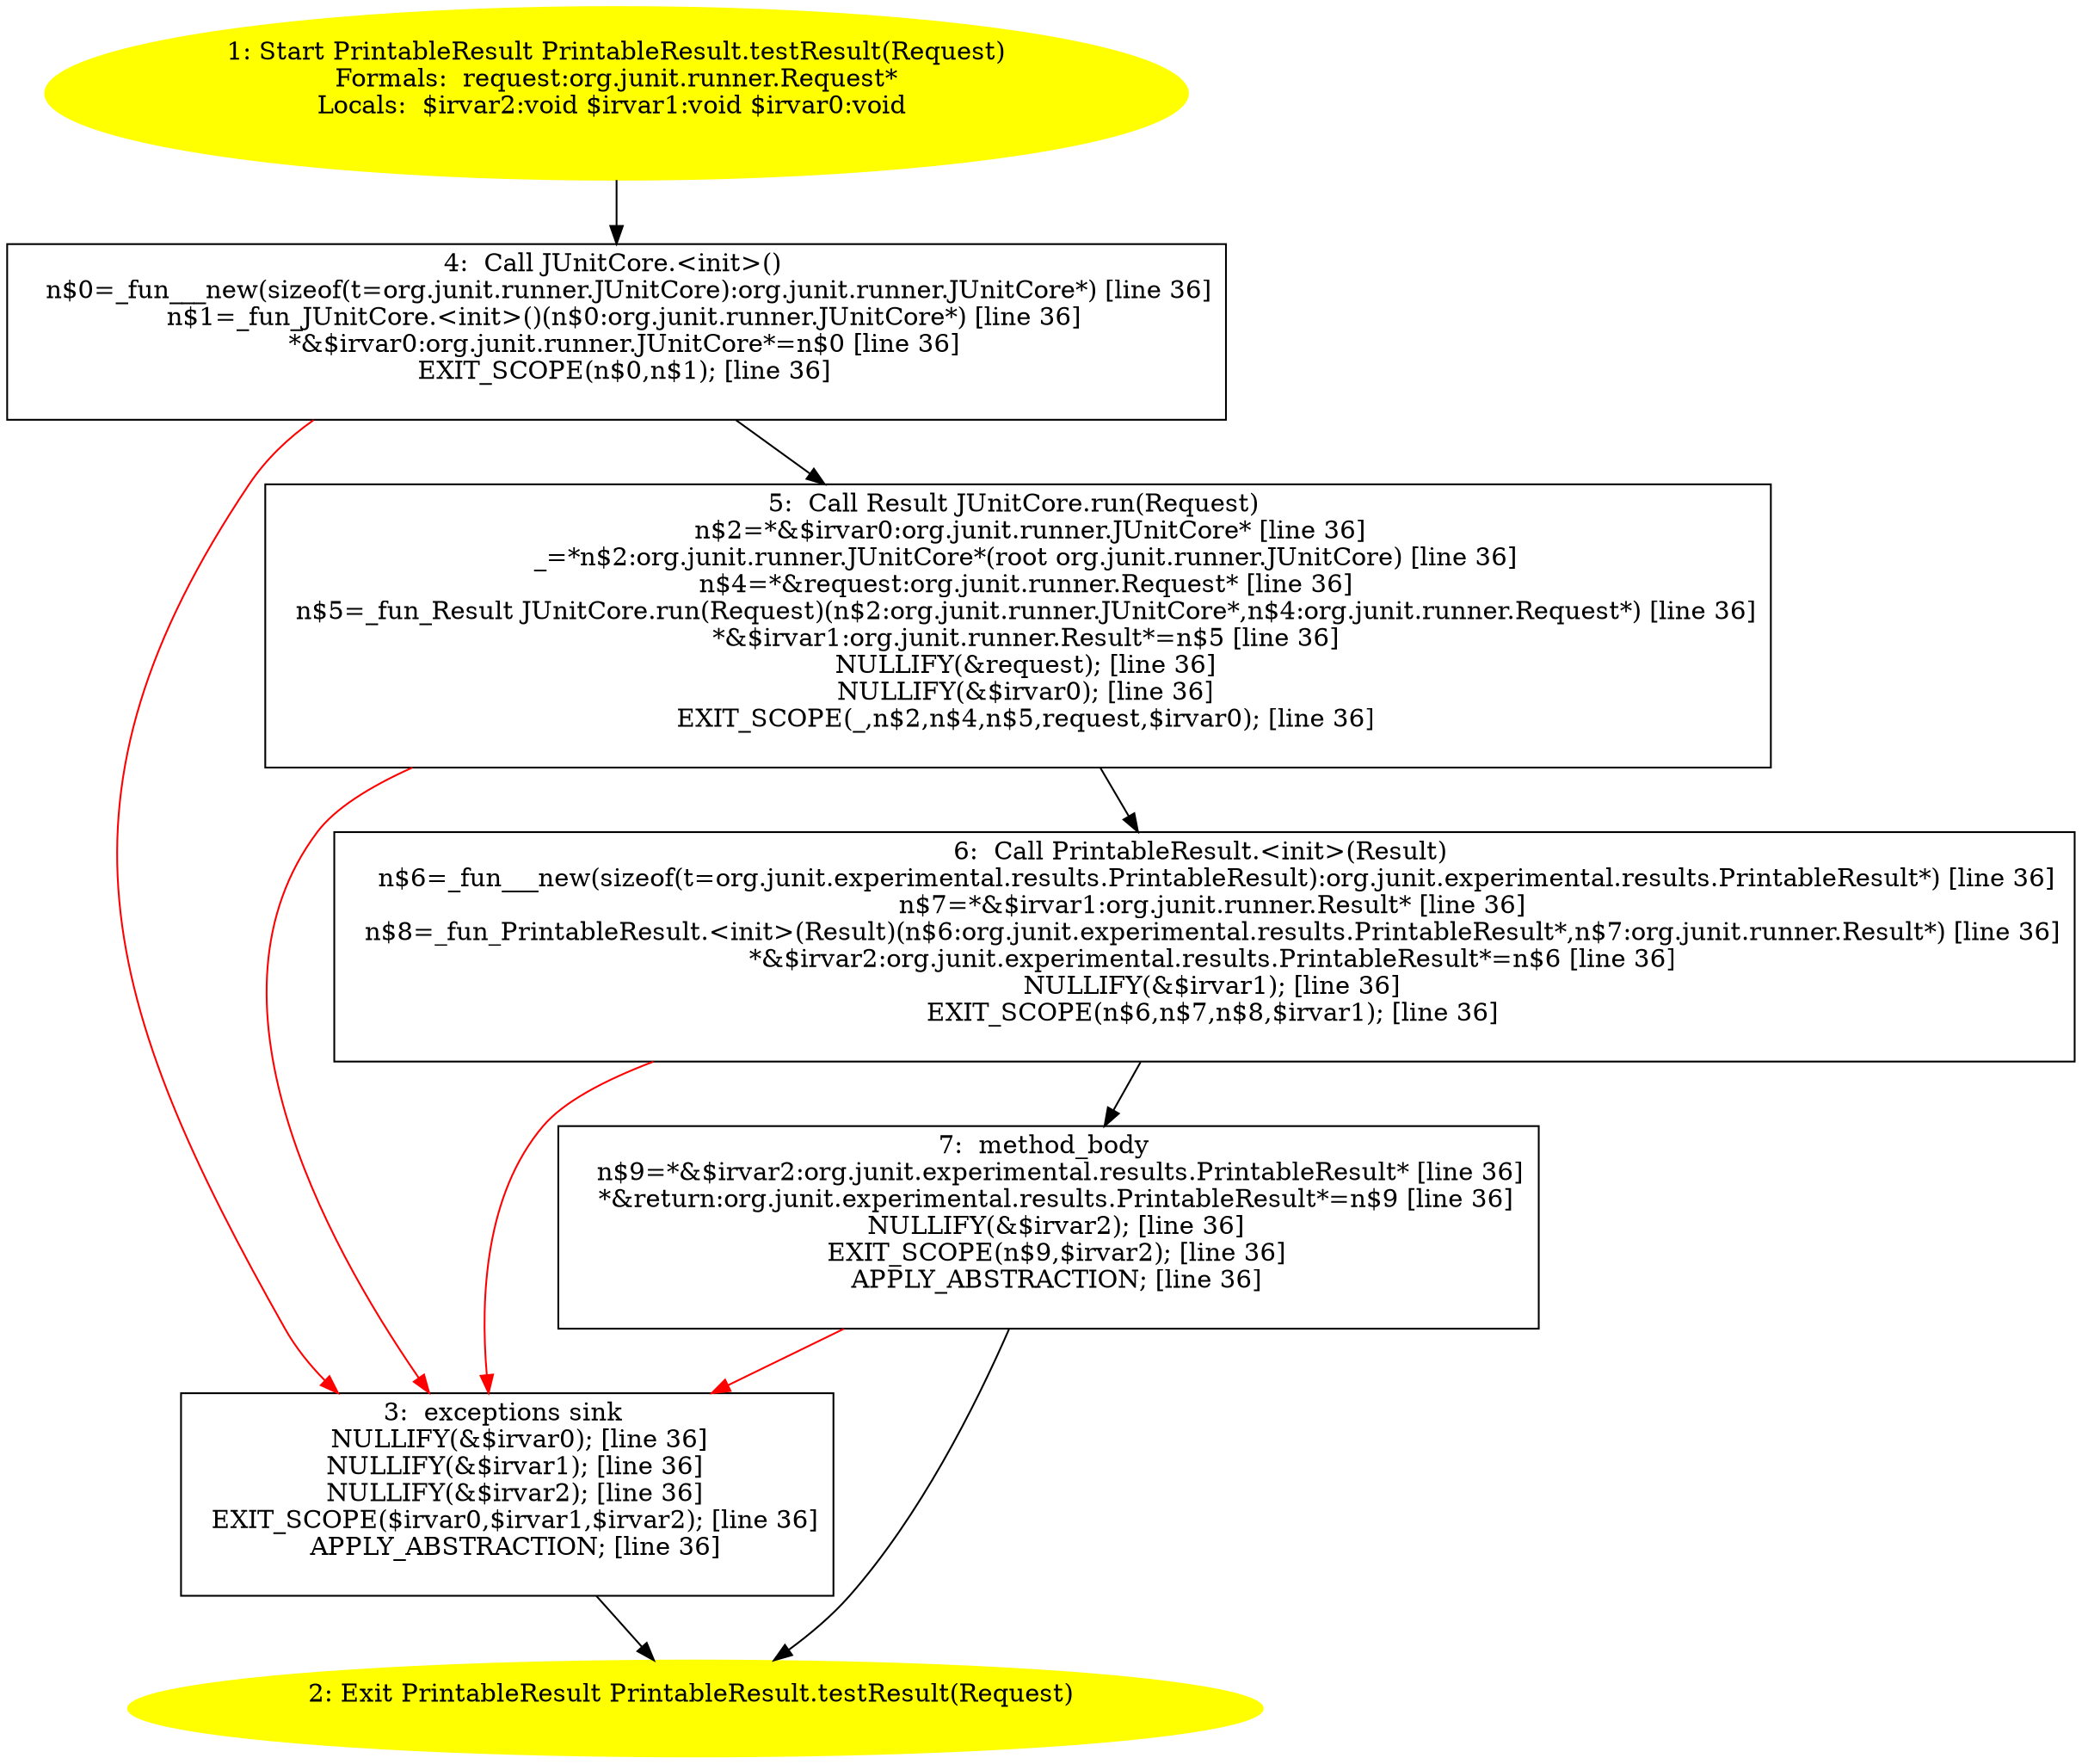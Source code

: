 /* @generated */
digraph cfg {
"org.junit.experimental.results.PrintableResult.testResult(org.junit.runner.Request):org.junit.experi.39aa33871ab4dd36357561b02b1e6b21_1" [label="1: Start PrintableResult PrintableResult.testResult(Request)\nFormals:  request:org.junit.runner.Request*\nLocals:  $irvar2:void $irvar1:void $irvar0:void \n  " color=yellow style=filled]
	

	 "org.junit.experimental.results.PrintableResult.testResult(org.junit.runner.Request):org.junit.experi.39aa33871ab4dd36357561b02b1e6b21_1" -> "org.junit.experimental.results.PrintableResult.testResult(org.junit.runner.Request):org.junit.experi.39aa33871ab4dd36357561b02b1e6b21_4" ;
"org.junit.experimental.results.PrintableResult.testResult(org.junit.runner.Request):org.junit.experi.39aa33871ab4dd36357561b02b1e6b21_2" [label="2: Exit PrintableResult PrintableResult.testResult(Request) \n  " color=yellow style=filled]
	

"org.junit.experimental.results.PrintableResult.testResult(org.junit.runner.Request):org.junit.experi.39aa33871ab4dd36357561b02b1e6b21_3" [label="3:  exceptions sink \n   NULLIFY(&$irvar0); [line 36]\n  NULLIFY(&$irvar1); [line 36]\n  NULLIFY(&$irvar2); [line 36]\n  EXIT_SCOPE($irvar0,$irvar1,$irvar2); [line 36]\n  APPLY_ABSTRACTION; [line 36]\n " shape="box"]
	

	 "org.junit.experimental.results.PrintableResult.testResult(org.junit.runner.Request):org.junit.experi.39aa33871ab4dd36357561b02b1e6b21_3" -> "org.junit.experimental.results.PrintableResult.testResult(org.junit.runner.Request):org.junit.experi.39aa33871ab4dd36357561b02b1e6b21_2" ;
"org.junit.experimental.results.PrintableResult.testResult(org.junit.runner.Request):org.junit.experi.39aa33871ab4dd36357561b02b1e6b21_4" [label="4:  Call JUnitCore.<init>() \n   n$0=_fun___new(sizeof(t=org.junit.runner.JUnitCore):org.junit.runner.JUnitCore*) [line 36]\n  n$1=_fun_JUnitCore.<init>()(n$0:org.junit.runner.JUnitCore*) [line 36]\n  *&$irvar0:org.junit.runner.JUnitCore*=n$0 [line 36]\n  EXIT_SCOPE(n$0,n$1); [line 36]\n " shape="box"]
	

	 "org.junit.experimental.results.PrintableResult.testResult(org.junit.runner.Request):org.junit.experi.39aa33871ab4dd36357561b02b1e6b21_4" -> "org.junit.experimental.results.PrintableResult.testResult(org.junit.runner.Request):org.junit.experi.39aa33871ab4dd36357561b02b1e6b21_5" ;
	 "org.junit.experimental.results.PrintableResult.testResult(org.junit.runner.Request):org.junit.experi.39aa33871ab4dd36357561b02b1e6b21_4" -> "org.junit.experimental.results.PrintableResult.testResult(org.junit.runner.Request):org.junit.experi.39aa33871ab4dd36357561b02b1e6b21_3" [color="red" ];
"org.junit.experimental.results.PrintableResult.testResult(org.junit.runner.Request):org.junit.experi.39aa33871ab4dd36357561b02b1e6b21_5" [label="5:  Call Result JUnitCore.run(Request) \n   n$2=*&$irvar0:org.junit.runner.JUnitCore* [line 36]\n  _=*n$2:org.junit.runner.JUnitCore*(root org.junit.runner.JUnitCore) [line 36]\n  n$4=*&request:org.junit.runner.Request* [line 36]\n  n$5=_fun_Result JUnitCore.run(Request)(n$2:org.junit.runner.JUnitCore*,n$4:org.junit.runner.Request*) [line 36]\n  *&$irvar1:org.junit.runner.Result*=n$5 [line 36]\n  NULLIFY(&request); [line 36]\n  NULLIFY(&$irvar0); [line 36]\n  EXIT_SCOPE(_,n$2,n$4,n$5,request,$irvar0); [line 36]\n " shape="box"]
	

	 "org.junit.experimental.results.PrintableResult.testResult(org.junit.runner.Request):org.junit.experi.39aa33871ab4dd36357561b02b1e6b21_5" -> "org.junit.experimental.results.PrintableResult.testResult(org.junit.runner.Request):org.junit.experi.39aa33871ab4dd36357561b02b1e6b21_6" ;
	 "org.junit.experimental.results.PrintableResult.testResult(org.junit.runner.Request):org.junit.experi.39aa33871ab4dd36357561b02b1e6b21_5" -> "org.junit.experimental.results.PrintableResult.testResult(org.junit.runner.Request):org.junit.experi.39aa33871ab4dd36357561b02b1e6b21_3" [color="red" ];
"org.junit.experimental.results.PrintableResult.testResult(org.junit.runner.Request):org.junit.experi.39aa33871ab4dd36357561b02b1e6b21_6" [label="6:  Call PrintableResult.<init>(Result) \n   n$6=_fun___new(sizeof(t=org.junit.experimental.results.PrintableResult):org.junit.experimental.results.PrintableResult*) [line 36]\n  n$7=*&$irvar1:org.junit.runner.Result* [line 36]\n  n$8=_fun_PrintableResult.<init>(Result)(n$6:org.junit.experimental.results.PrintableResult*,n$7:org.junit.runner.Result*) [line 36]\n  *&$irvar2:org.junit.experimental.results.PrintableResult*=n$6 [line 36]\n  NULLIFY(&$irvar1); [line 36]\n  EXIT_SCOPE(n$6,n$7,n$8,$irvar1); [line 36]\n " shape="box"]
	

	 "org.junit.experimental.results.PrintableResult.testResult(org.junit.runner.Request):org.junit.experi.39aa33871ab4dd36357561b02b1e6b21_6" -> "org.junit.experimental.results.PrintableResult.testResult(org.junit.runner.Request):org.junit.experi.39aa33871ab4dd36357561b02b1e6b21_7" ;
	 "org.junit.experimental.results.PrintableResult.testResult(org.junit.runner.Request):org.junit.experi.39aa33871ab4dd36357561b02b1e6b21_6" -> "org.junit.experimental.results.PrintableResult.testResult(org.junit.runner.Request):org.junit.experi.39aa33871ab4dd36357561b02b1e6b21_3" [color="red" ];
"org.junit.experimental.results.PrintableResult.testResult(org.junit.runner.Request):org.junit.experi.39aa33871ab4dd36357561b02b1e6b21_7" [label="7:  method_body \n   n$9=*&$irvar2:org.junit.experimental.results.PrintableResult* [line 36]\n  *&return:org.junit.experimental.results.PrintableResult*=n$9 [line 36]\n  NULLIFY(&$irvar2); [line 36]\n  EXIT_SCOPE(n$9,$irvar2); [line 36]\n  APPLY_ABSTRACTION; [line 36]\n " shape="box"]
	

	 "org.junit.experimental.results.PrintableResult.testResult(org.junit.runner.Request):org.junit.experi.39aa33871ab4dd36357561b02b1e6b21_7" -> "org.junit.experimental.results.PrintableResult.testResult(org.junit.runner.Request):org.junit.experi.39aa33871ab4dd36357561b02b1e6b21_2" ;
	 "org.junit.experimental.results.PrintableResult.testResult(org.junit.runner.Request):org.junit.experi.39aa33871ab4dd36357561b02b1e6b21_7" -> "org.junit.experimental.results.PrintableResult.testResult(org.junit.runner.Request):org.junit.experi.39aa33871ab4dd36357561b02b1e6b21_3" [color="red" ];
}
